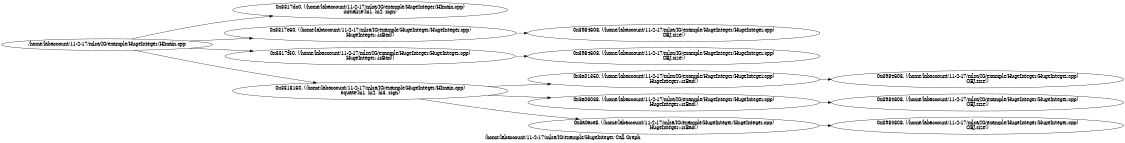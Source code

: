 digraph "/home/labaccount/11-2-17/mlsa/IG/example/HugeInteger Call Graph" {
	graph [dpi=300
		rankdir=LR
		size="7.5, 10"
		label="/home/labaccount/11-2-17/mlsa/IG/example/HugeInteger Call Graph"
	];

	Node0x580142337 [shape=oval, label="/home/labaccount/11-2-17/mlsa/IG/example/HugeInteger/HImain.cpp"];
	Node0x513841009 [shape=oval, label="0x3317dc0. (/home/labaccount/11-2-17/mlsa/IG/example/HugeInteger/HImain.cpp)\ninitialize(hi1, hi2, sign)"];
	Node0x580142337 -> Node0x513841009;
	Node0x431012685 [shape=oval, label="0x3317e60. (/home/labaccount/11-2-17/mlsa/IG/example/HugeInteger/HugeInteger.cpp)\nHugeInteger::isBad()"];
	Node0x580142337 -> Node0x431012685;
	Node0x947561118 [shape=oval, label="0x3317f30. (/home/labaccount/11-2-17/mlsa/IG/example/HugeInteger/HugeInteger.cpp)\nHugeInteger::isBad()"];
	Node0x580142337 -> Node0x947561118;
	Node0x511222697 [shape=oval, label="0x3318160. (/home/labaccount/11-2-17/mlsa/IG/example/HugeInteger/HImain.cpp)\nequate(hi1, hi2, hi3, sign)"];
	Node0x580142337 -> Node0x511222697;
	Node0x128422757 [shape=oval, label="0x3984608. (/home/labaccount/11-2-17/mlsa/IG/example/HugeInteger/HugeInteger.cpp)\nOBJ.size()"];
	Node0x431012685 -> Node0x128422757;
	Node0x198556412 [shape=oval, label="0x3984608. (/home/labaccount/11-2-17/mlsa/IG/example/HugeInteger/HugeInteger.cpp)\nOBJ.size()"];
	Node0x947561118 -> Node0x198556412;
	Node0x839968599 [shape=oval, label="0x3a01350. (/home/labaccount/11-2-17/mlsa/IG/example/HugeInteger/HugeInteger.cpp)\nHugeInteger::isBad()"];
	Node0x511222697 -> Node0x839968599;
	Node0x908851510 [shape=oval, label="0x3a06038. (/home/labaccount/11-2-17/mlsa/IG/example/HugeInteger/HugeInteger.cpp)\nHugeInteger::isBad()"];
	Node0x511222697 -> Node0x908851510;
	Node0x563656524 [shape=oval, label="0x3a0ace8. (/home/labaccount/11-2-17/mlsa/IG/example/HugeInteger/HugeInteger.cpp)\nHugeInteger::isBad()"];
	Node0x511222697 -> Node0x563656524;
	Node0x898664297 [shape=oval, label="0x3984608. (/home/labaccount/11-2-17/mlsa/IG/example/HugeInteger/HugeInteger.cpp)\nOBJ.size()"];
	Node0x839968599 -> Node0x898664297;
	Node0x482500415 [shape=oval, label="0x3984608. (/home/labaccount/11-2-17/mlsa/IG/example/HugeInteger/HugeInteger.cpp)\nOBJ.size()"];
	Node0x908851510 -> Node0x482500415;
	Node0x808406789 [shape=oval, label="0x3984608. (/home/labaccount/11-2-17/mlsa/IG/example/HugeInteger/HugeInteger.cpp)\nOBJ.size()"];
	Node0x563656524 -> Node0x808406789;
}